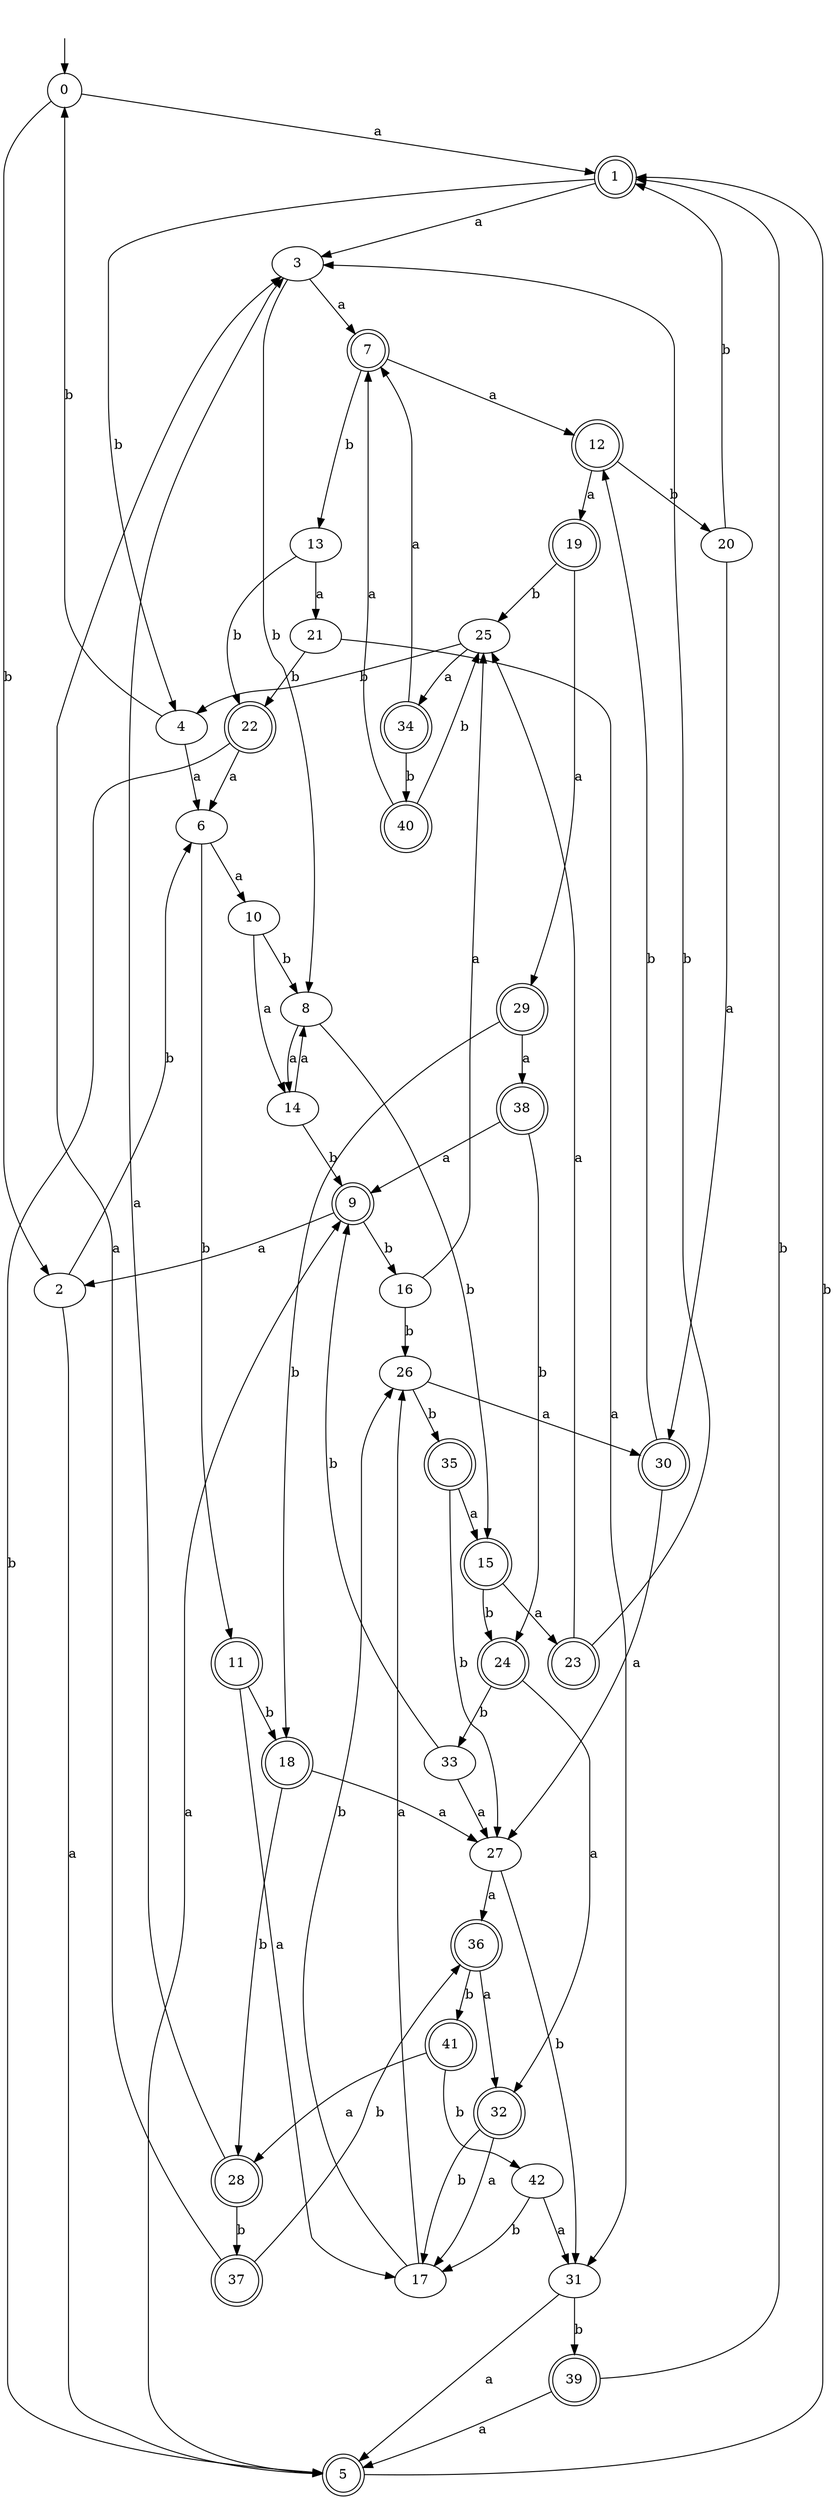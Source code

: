 digraph RandomDFA {
  __start0 [label="", shape=none];
  __start0 -> 0 [label=""];
  0 [shape=circle]
  0 -> 1 [label="a"]
  0 -> 2 [label="b"]
  1 [shape=doublecircle]
  1 -> 3 [label="a"]
  1 -> 4 [label="b"]
  2
  2 -> 5 [label="a"]
  2 -> 6 [label="b"]
  3
  3 -> 7 [label="a"]
  3 -> 8 [label="b"]
  4
  4 -> 6 [label="a"]
  4 -> 0 [label="b"]
  5 [shape=doublecircle]
  5 -> 9 [label="a"]
  5 -> 1 [label="b"]
  6
  6 -> 10 [label="a"]
  6 -> 11 [label="b"]
  7 [shape=doublecircle]
  7 -> 12 [label="a"]
  7 -> 13 [label="b"]
  8
  8 -> 14 [label="a"]
  8 -> 15 [label="b"]
  9 [shape=doublecircle]
  9 -> 2 [label="a"]
  9 -> 16 [label="b"]
  10
  10 -> 14 [label="a"]
  10 -> 8 [label="b"]
  11 [shape=doublecircle]
  11 -> 17 [label="a"]
  11 -> 18 [label="b"]
  12 [shape=doublecircle]
  12 -> 19 [label="a"]
  12 -> 20 [label="b"]
  13
  13 -> 21 [label="a"]
  13 -> 22 [label="b"]
  14
  14 -> 8 [label="a"]
  14 -> 9 [label="b"]
  15 [shape=doublecircle]
  15 -> 23 [label="a"]
  15 -> 24 [label="b"]
  16
  16 -> 25 [label="a"]
  16 -> 26 [label="b"]
  17
  17 -> 26 [label="a"]
  17 -> 26 [label="b"]
  18 [shape=doublecircle]
  18 -> 27 [label="a"]
  18 -> 28 [label="b"]
  19 [shape=doublecircle]
  19 -> 29 [label="a"]
  19 -> 25 [label="b"]
  20
  20 -> 30 [label="a"]
  20 -> 1 [label="b"]
  21
  21 -> 31 [label="a"]
  21 -> 22 [label="b"]
  22 [shape=doublecircle]
  22 -> 6 [label="a"]
  22 -> 5 [label="b"]
  23 [shape=doublecircle]
  23 -> 25 [label="a"]
  23 -> 3 [label="b"]
  24 [shape=doublecircle]
  24 -> 32 [label="a"]
  24 -> 33 [label="b"]
  25
  25 -> 34 [label="a"]
  25 -> 4 [label="b"]
  26
  26 -> 30 [label="a"]
  26 -> 35 [label="b"]
  27
  27 -> 36 [label="a"]
  27 -> 31 [label="b"]
  28 [shape=doublecircle]
  28 -> 3 [label="a"]
  28 -> 37 [label="b"]
  29 [shape=doublecircle]
  29 -> 38 [label="a"]
  29 -> 18 [label="b"]
  30 [shape=doublecircle]
  30 -> 27 [label="a"]
  30 -> 12 [label="b"]
  31
  31 -> 5 [label="a"]
  31 -> 39 [label="b"]
  32 [shape=doublecircle]
  32 -> 17 [label="a"]
  32 -> 17 [label="b"]
  33
  33 -> 27 [label="a"]
  33 -> 9 [label="b"]
  34 [shape=doublecircle]
  34 -> 7 [label="a"]
  34 -> 40 [label="b"]
  35 [shape=doublecircle]
  35 -> 15 [label="a"]
  35 -> 27 [label="b"]
  36 [shape=doublecircle]
  36 -> 32 [label="a"]
  36 -> 41 [label="b"]
  37 [shape=doublecircle]
  37 -> 3 [label="a"]
  37 -> 36 [label="b"]
  38 [shape=doublecircle]
  38 -> 9 [label="a"]
  38 -> 24 [label="b"]
  39 [shape=doublecircle]
  39 -> 5 [label="a"]
  39 -> 1 [label="b"]
  40 [shape=doublecircle]
  40 -> 7 [label="a"]
  40 -> 25 [label="b"]
  41 [shape=doublecircle]
  41 -> 28 [label="a"]
  41 -> 42 [label="b"]
  42
  42 -> 31 [label="a"]
  42 -> 17 [label="b"]
}
